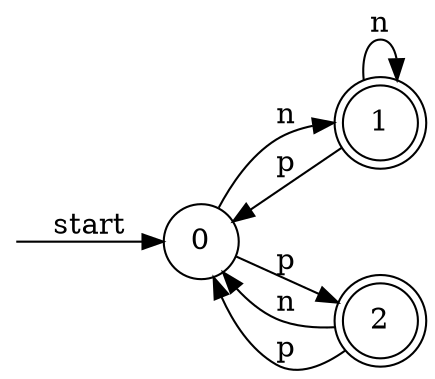 digraph dfa {
    rankdir = LR;
    node [shape = circle];
    __start [style = invis, shape = point];
    __start -> "0" [ label = "start" ];
    node [shape = doublecircle]; "1" "2"
    node [shape = circle];
    "1" -> "1" [ label = "n" ];
    "1" -> "0" [ label = "p" ];
    "2" -> "0" [ label = "n" ];
    "2" -> "0" [ label = "p" ];
    "0" -> "1" [ label = "n" ];
    "0" -> "2" [ label = "p" ];
}
